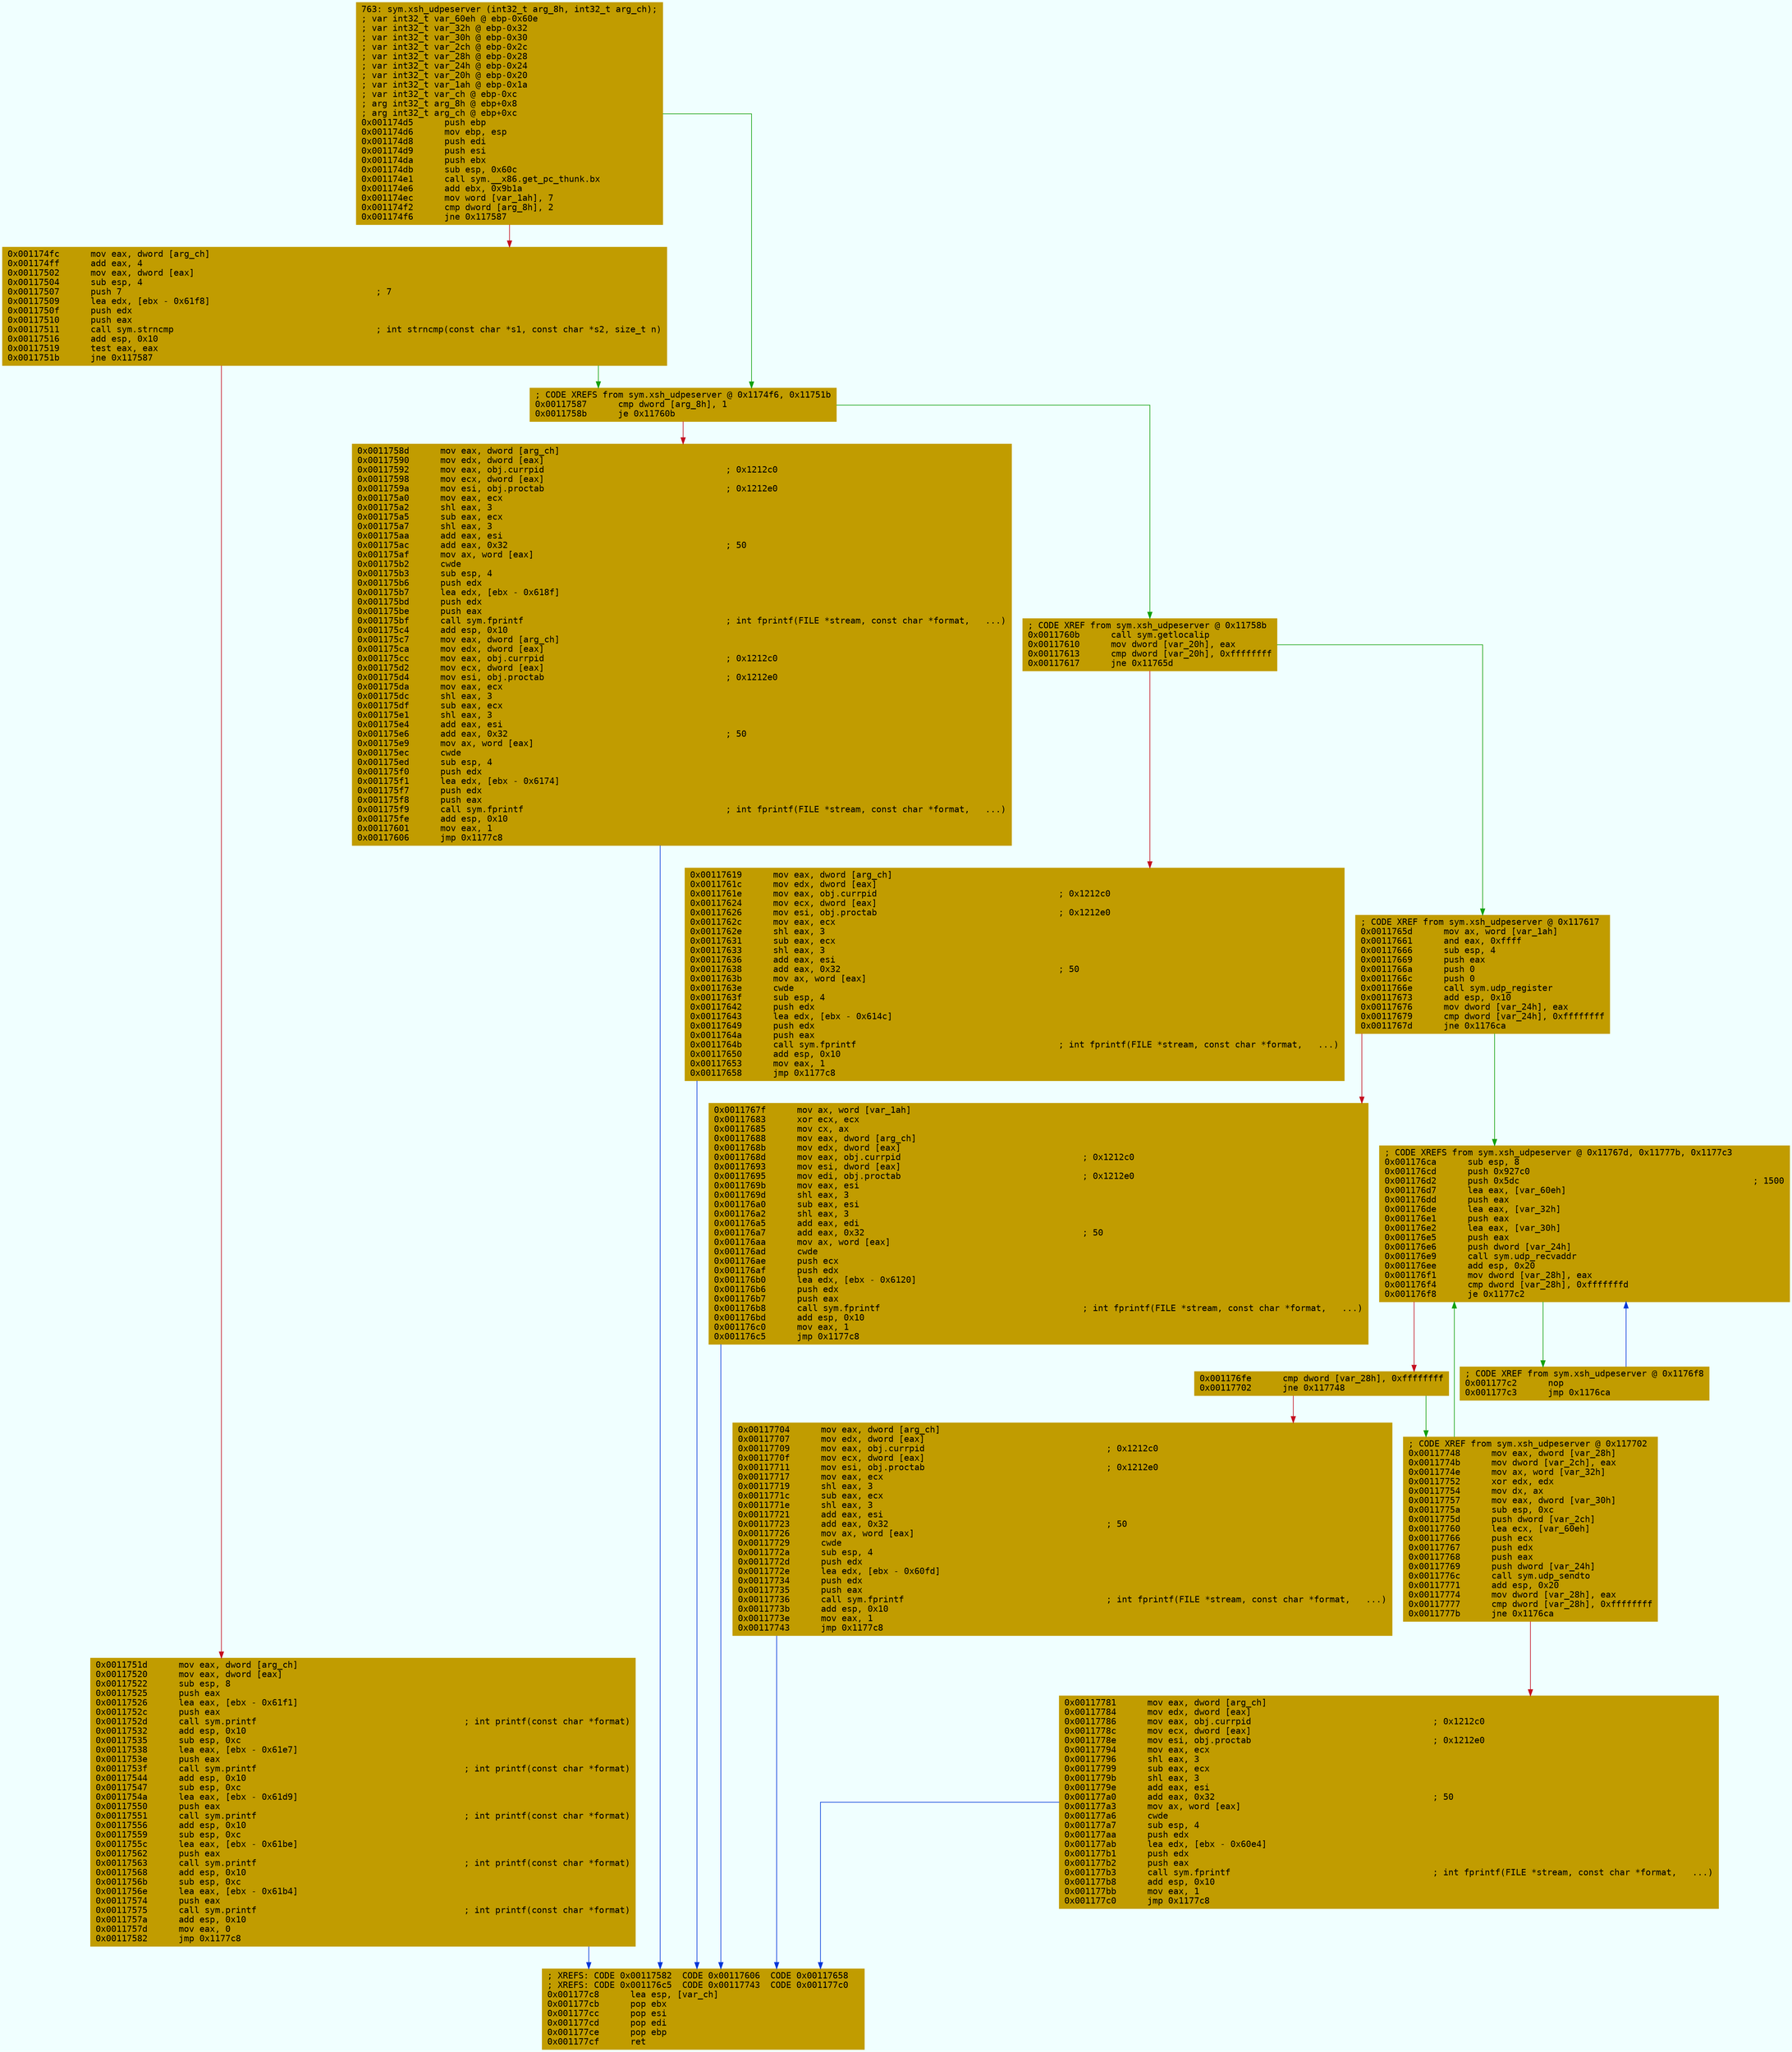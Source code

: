 digraph code {
	graph [bgcolor=azure fontsize=8 fontname="Courier" splines="ortho"];
	node [fillcolor=gray style=filled shape=box];
	edge [arrowhead="normal"];
	"0x001174d5" [URL="sym.xsh_udpeserver/0x001174d5", fillcolor="#c19c00",color="#c19c00", fontname="Courier",label="763: sym.xsh_udpeserver (int32_t arg_8h, int32_t arg_ch);\l; var int32_t var_60eh @ ebp-0x60e\l; var int32_t var_32h @ ebp-0x32\l; var int32_t var_30h @ ebp-0x30\l; var int32_t var_2ch @ ebp-0x2c\l; var int32_t var_28h @ ebp-0x28\l; var int32_t var_24h @ ebp-0x24\l; var int32_t var_20h @ ebp-0x20\l; var int32_t var_1ah @ ebp-0x1a\l; var int32_t var_ch @ ebp-0xc\l; arg int32_t arg_8h @ ebp+0x8\l; arg int32_t arg_ch @ ebp+0xc\l0x001174d5      push ebp\l0x001174d6      mov ebp, esp\l0x001174d8      push edi\l0x001174d9      push esi\l0x001174da      push ebx\l0x001174db      sub esp, 0x60c\l0x001174e1      call sym.__x86.get_pc_thunk.bx\l0x001174e6      add ebx, 0x9b1a\l0x001174ec      mov word [var_1ah], 7\l0x001174f2      cmp dword [arg_8h], 2\l0x001174f6      jne 0x117587\l"]
	"0x001174fc" [URL="sym.xsh_udpeserver/0x001174fc", fillcolor="#c19c00",color="#c19c00", fontname="Courier",label="0x001174fc      mov eax, dword [arg_ch]\l0x001174ff      add eax, 4\l0x00117502      mov eax, dword [eax]\l0x00117504      sub esp, 4\l0x00117507      push 7                                                 ; 7\l0x00117509      lea edx, [ebx - 0x61f8]\l0x0011750f      push edx\l0x00117510      push eax\l0x00117511      call sym.strncmp                                       ; int strncmp(const char *s1, const char *s2, size_t n)\l0x00117516      add esp, 0x10\l0x00117519      test eax, eax\l0x0011751b      jne 0x117587\l"]
	"0x0011751d" [URL="sym.xsh_udpeserver/0x0011751d", fillcolor="#c19c00",color="#c19c00", fontname="Courier",label="0x0011751d      mov eax, dword [arg_ch]\l0x00117520      mov eax, dword [eax]\l0x00117522      sub esp, 8\l0x00117525      push eax\l0x00117526      lea eax, [ebx - 0x61f1]\l0x0011752c      push eax\l0x0011752d      call sym.printf                                        ; int printf(const char *format)\l0x00117532      add esp, 0x10\l0x00117535      sub esp, 0xc\l0x00117538      lea eax, [ebx - 0x61e7]\l0x0011753e      push eax\l0x0011753f      call sym.printf                                        ; int printf(const char *format)\l0x00117544      add esp, 0x10\l0x00117547      sub esp, 0xc\l0x0011754a      lea eax, [ebx - 0x61d9]\l0x00117550      push eax\l0x00117551      call sym.printf                                        ; int printf(const char *format)\l0x00117556      add esp, 0x10\l0x00117559      sub esp, 0xc\l0x0011755c      lea eax, [ebx - 0x61be]\l0x00117562      push eax\l0x00117563      call sym.printf                                        ; int printf(const char *format)\l0x00117568      add esp, 0x10\l0x0011756b      sub esp, 0xc\l0x0011756e      lea eax, [ebx - 0x61b4]\l0x00117574      push eax\l0x00117575      call sym.printf                                        ; int printf(const char *format)\l0x0011757a      add esp, 0x10\l0x0011757d      mov eax, 0\l0x00117582      jmp 0x1177c8\l"]
	"0x00117587" [URL="sym.xsh_udpeserver/0x00117587", fillcolor="#c19c00",color="#c19c00", fontname="Courier",label="; CODE XREFS from sym.xsh_udpeserver @ 0x1174f6, 0x11751b\l0x00117587      cmp dword [arg_8h], 1\l0x0011758b      je 0x11760b\l"]
	"0x0011758d" [URL="sym.xsh_udpeserver/0x0011758d", fillcolor="#c19c00",color="#c19c00", fontname="Courier",label="0x0011758d      mov eax, dword [arg_ch]\l0x00117590      mov edx, dword [eax]\l0x00117592      mov eax, obj.currpid                                   ; 0x1212c0\l0x00117598      mov ecx, dword [eax]\l0x0011759a      mov esi, obj.proctab                                   ; 0x1212e0\l0x001175a0      mov eax, ecx\l0x001175a2      shl eax, 3\l0x001175a5      sub eax, ecx\l0x001175a7      shl eax, 3\l0x001175aa      add eax, esi\l0x001175ac      add eax, 0x32                                          ; 50\l0x001175af      mov ax, word [eax]\l0x001175b2      cwde\l0x001175b3      sub esp, 4\l0x001175b6      push edx\l0x001175b7      lea edx, [ebx - 0x618f]\l0x001175bd      push edx\l0x001175be      push eax\l0x001175bf      call sym.fprintf                                       ; int fprintf(FILE *stream, const char *format,   ...)\l0x001175c4      add esp, 0x10\l0x001175c7      mov eax, dword [arg_ch]\l0x001175ca      mov edx, dword [eax]\l0x001175cc      mov eax, obj.currpid                                   ; 0x1212c0\l0x001175d2      mov ecx, dword [eax]\l0x001175d4      mov esi, obj.proctab                                   ; 0x1212e0\l0x001175da      mov eax, ecx\l0x001175dc      shl eax, 3\l0x001175df      sub eax, ecx\l0x001175e1      shl eax, 3\l0x001175e4      add eax, esi\l0x001175e6      add eax, 0x32                                          ; 50\l0x001175e9      mov ax, word [eax]\l0x001175ec      cwde\l0x001175ed      sub esp, 4\l0x001175f0      push edx\l0x001175f1      lea edx, [ebx - 0x6174]\l0x001175f7      push edx\l0x001175f8      push eax\l0x001175f9      call sym.fprintf                                       ; int fprintf(FILE *stream, const char *format,   ...)\l0x001175fe      add esp, 0x10\l0x00117601      mov eax, 1\l0x00117606      jmp 0x1177c8\l"]
	"0x0011760b" [URL="sym.xsh_udpeserver/0x0011760b", fillcolor="#c19c00",color="#c19c00", fontname="Courier",label="; CODE XREF from sym.xsh_udpeserver @ 0x11758b\l0x0011760b      call sym.getlocalip\l0x00117610      mov dword [var_20h], eax\l0x00117613      cmp dword [var_20h], 0xffffffff\l0x00117617      jne 0x11765d\l"]
	"0x00117619" [URL="sym.xsh_udpeserver/0x00117619", fillcolor="#c19c00",color="#c19c00", fontname="Courier",label="0x00117619      mov eax, dword [arg_ch]\l0x0011761c      mov edx, dword [eax]\l0x0011761e      mov eax, obj.currpid                                   ; 0x1212c0\l0x00117624      mov ecx, dword [eax]\l0x00117626      mov esi, obj.proctab                                   ; 0x1212e0\l0x0011762c      mov eax, ecx\l0x0011762e      shl eax, 3\l0x00117631      sub eax, ecx\l0x00117633      shl eax, 3\l0x00117636      add eax, esi\l0x00117638      add eax, 0x32                                          ; 50\l0x0011763b      mov ax, word [eax]\l0x0011763e      cwde\l0x0011763f      sub esp, 4\l0x00117642      push edx\l0x00117643      lea edx, [ebx - 0x614c]\l0x00117649      push edx\l0x0011764a      push eax\l0x0011764b      call sym.fprintf                                       ; int fprintf(FILE *stream, const char *format,   ...)\l0x00117650      add esp, 0x10\l0x00117653      mov eax, 1\l0x00117658      jmp 0x1177c8\l"]
	"0x0011765d" [URL="sym.xsh_udpeserver/0x0011765d", fillcolor="#c19c00",color="#c19c00", fontname="Courier",label="; CODE XREF from sym.xsh_udpeserver @ 0x117617\l0x0011765d      mov ax, word [var_1ah]\l0x00117661      and eax, 0xffff\l0x00117666      sub esp, 4\l0x00117669      push eax\l0x0011766a      push 0\l0x0011766c      push 0\l0x0011766e      call sym.udp_register\l0x00117673      add esp, 0x10\l0x00117676      mov dword [var_24h], eax\l0x00117679      cmp dword [var_24h], 0xffffffff\l0x0011767d      jne 0x1176ca\l"]
	"0x0011767f" [URL="sym.xsh_udpeserver/0x0011767f", fillcolor="#c19c00",color="#c19c00", fontname="Courier",label="0x0011767f      mov ax, word [var_1ah]\l0x00117683      xor ecx, ecx\l0x00117685      mov cx, ax\l0x00117688      mov eax, dword [arg_ch]\l0x0011768b      mov edx, dword [eax]\l0x0011768d      mov eax, obj.currpid                                   ; 0x1212c0\l0x00117693      mov esi, dword [eax]\l0x00117695      mov edi, obj.proctab                                   ; 0x1212e0\l0x0011769b      mov eax, esi\l0x0011769d      shl eax, 3\l0x001176a0      sub eax, esi\l0x001176a2      shl eax, 3\l0x001176a5      add eax, edi\l0x001176a7      add eax, 0x32                                          ; 50\l0x001176aa      mov ax, word [eax]\l0x001176ad      cwde\l0x001176ae      push ecx\l0x001176af      push edx\l0x001176b0      lea edx, [ebx - 0x6120]\l0x001176b6      push edx\l0x001176b7      push eax\l0x001176b8      call sym.fprintf                                       ; int fprintf(FILE *stream, const char *format,   ...)\l0x001176bd      add esp, 0x10\l0x001176c0      mov eax, 1\l0x001176c5      jmp 0x1177c8\l"]
	"0x001176ca" [URL="sym.xsh_udpeserver/0x001176ca", fillcolor="#c19c00",color="#c19c00", fontname="Courier",label="; CODE XREFS from sym.xsh_udpeserver @ 0x11767d, 0x11777b, 0x1177c3\l0x001176ca      sub esp, 8\l0x001176cd      push 0x927c0\l0x001176d2      push 0x5dc                                             ; 1500\l0x001176d7      lea eax, [var_60eh]\l0x001176dd      push eax\l0x001176de      lea eax, [var_32h]\l0x001176e1      push eax\l0x001176e2      lea eax, [var_30h]\l0x001176e5      push eax\l0x001176e6      push dword [var_24h]\l0x001176e9      call sym.udp_recvaddr\l0x001176ee      add esp, 0x20\l0x001176f1      mov dword [var_28h], eax\l0x001176f4      cmp dword [var_28h], 0xfffffffd\l0x001176f8      je 0x1177c2\l"]
	"0x001176fe" [URL="sym.xsh_udpeserver/0x001176fe", fillcolor="#c19c00",color="#c19c00", fontname="Courier",label="0x001176fe      cmp dword [var_28h], 0xffffffff\l0x00117702      jne 0x117748\l"]
	"0x00117704" [URL="sym.xsh_udpeserver/0x00117704", fillcolor="#c19c00",color="#c19c00", fontname="Courier",label="0x00117704      mov eax, dword [arg_ch]\l0x00117707      mov edx, dword [eax]\l0x00117709      mov eax, obj.currpid                                   ; 0x1212c0\l0x0011770f      mov ecx, dword [eax]\l0x00117711      mov esi, obj.proctab                                   ; 0x1212e0\l0x00117717      mov eax, ecx\l0x00117719      shl eax, 3\l0x0011771c      sub eax, ecx\l0x0011771e      shl eax, 3\l0x00117721      add eax, esi\l0x00117723      add eax, 0x32                                          ; 50\l0x00117726      mov ax, word [eax]\l0x00117729      cwde\l0x0011772a      sub esp, 4\l0x0011772d      push edx\l0x0011772e      lea edx, [ebx - 0x60fd]\l0x00117734      push edx\l0x00117735      push eax\l0x00117736      call sym.fprintf                                       ; int fprintf(FILE *stream, const char *format,   ...)\l0x0011773b      add esp, 0x10\l0x0011773e      mov eax, 1\l0x00117743      jmp 0x1177c8\l"]
	"0x00117748" [URL="sym.xsh_udpeserver/0x00117748", fillcolor="#c19c00",color="#c19c00", fontname="Courier",label="; CODE XREF from sym.xsh_udpeserver @ 0x117702\l0x00117748      mov eax, dword [var_28h]\l0x0011774b      mov dword [var_2ch], eax\l0x0011774e      mov ax, word [var_32h]\l0x00117752      xor edx, edx\l0x00117754      mov dx, ax\l0x00117757      mov eax, dword [var_30h]\l0x0011775a      sub esp, 0xc\l0x0011775d      push dword [var_2ch]\l0x00117760      lea ecx, [var_60eh]\l0x00117766      push ecx\l0x00117767      push edx\l0x00117768      push eax\l0x00117769      push dword [var_24h]\l0x0011776c      call sym.udp_sendto\l0x00117771      add esp, 0x20\l0x00117774      mov dword [var_28h], eax\l0x00117777      cmp dword [var_28h], 0xffffffff\l0x0011777b      jne 0x1176ca\l"]
	"0x00117781" [URL="sym.xsh_udpeserver/0x00117781", fillcolor="#c19c00",color="#c19c00", fontname="Courier",label="0x00117781      mov eax, dword [arg_ch]\l0x00117784      mov edx, dword [eax]\l0x00117786      mov eax, obj.currpid                                   ; 0x1212c0\l0x0011778c      mov ecx, dword [eax]\l0x0011778e      mov esi, obj.proctab                                   ; 0x1212e0\l0x00117794      mov eax, ecx\l0x00117796      shl eax, 3\l0x00117799      sub eax, ecx\l0x0011779b      shl eax, 3\l0x0011779e      add eax, esi\l0x001177a0      add eax, 0x32                                          ; 50\l0x001177a3      mov ax, word [eax]\l0x001177a6      cwde\l0x001177a7      sub esp, 4\l0x001177aa      push edx\l0x001177ab      lea edx, [ebx - 0x60e4]\l0x001177b1      push edx\l0x001177b2      push eax\l0x001177b3      call sym.fprintf                                       ; int fprintf(FILE *stream, const char *format,   ...)\l0x001177b8      add esp, 0x10\l0x001177bb      mov eax, 1\l0x001177c0      jmp 0x1177c8\l"]
	"0x001177c2" [URL="sym.xsh_udpeserver/0x001177c2", fillcolor="#c19c00",color="#c19c00", fontname="Courier",label="; CODE XREF from sym.xsh_udpeserver @ 0x1176f8\l0x001177c2      nop\l0x001177c3      jmp 0x1176ca\l"]
	"0x001177c8" [URL="sym.xsh_udpeserver/0x001177c8", fillcolor="#c19c00",color="#c19c00", fontname="Courier",label="; XREFS: CODE 0x00117582  CODE 0x00117606  CODE 0x00117658  \l; XREFS: CODE 0x001176c5  CODE 0x00117743  CODE 0x001177c0  \l0x001177c8      lea esp, [var_ch]\l0x001177cb      pop ebx\l0x001177cc      pop esi\l0x001177cd      pop edi\l0x001177ce      pop ebp\l0x001177cf      ret\l"]
        "0x001174d5" -> "0x00117587" [color="#13a10e"];
        "0x001174d5" -> "0x001174fc" [color="#c50f1f"];
        "0x001174fc" -> "0x00117587" [color="#13a10e"];
        "0x001174fc" -> "0x0011751d" [color="#c50f1f"];
        "0x0011751d" -> "0x001177c8" [color="#0037da"];
        "0x00117587" -> "0x0011760b" [color="#13a10e"];
        "0x00117587" -> "0x0011758d" [color="#c50f1f"];
        "0x0011758d" -> "0x001177c8" [color="#0037da"];
        "0x0011760b" -> "0x0011765d" [color="#13a10e"];
        "0x0011760b" -> "0x00117619" [color="#c50f1f"];
        "0x00117619" -> "0x001177c8" [color="#0037da"];
        "0x0011765d" -> "0x001176ca" [color="#13a10e"];
        "0x0011765d" -> "0x0011767f" [color="#c50f1f"];
        "0x0011767f" -> "0x001177c8" [color="#0037da"];
        "0x001176ca" -> "0x001177c2" [color="#13a10e"];
        "0x001176ca" -> "0x001176fe" [color="#c50f1f"];
        "0x001176fe" -> "0x00117748" [color="#13a10e"];
        "0x001176fe" -> "0x00117704" [color="#c50f1f"];
        "0x00117704" -> "0x001177c8" [color="#0037da"];
        "0x00117748" -> "0x001176ca" [color="#13a10e"];
        "0x00117748" -> "0x00117781" [color="#c50f1f"];
        "0x00117781" -> "0x001177c8" [color="#0037da"];
        "0x001177c2" -> "0x001176ca" [color="#0037da"];
}
